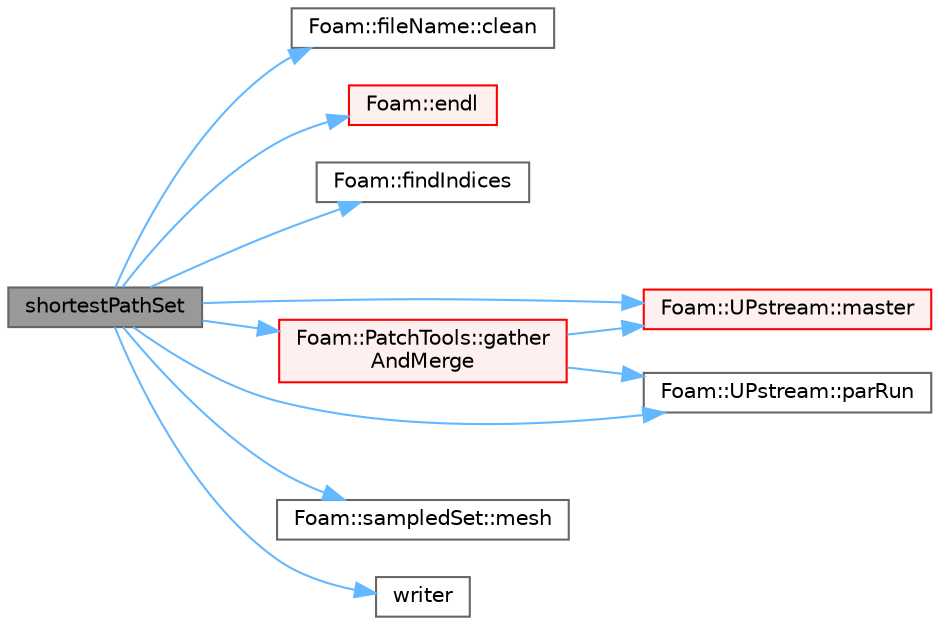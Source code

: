 digraph "shortestPathSet"
{
 // LATEX_PDF_SIZE
  bgcolor="transparent";
  edge [fontname=Helvetica,fontsize=10,labelfontname=Helvetica,labelfontsize=10];
  node [fontname=Helvetica,fontsize=10,shape=box,height=0.2,width=0.4];
  rankdir="LR";
  Node1 [id="Node000001",label="shortestPathSet",height=0.2,width=0.4,color="gray40", fillcolor="grey60", style="filled", fontcolor="black",tooltip=" "];
  Node1 -> Node2 [id="edge1_Node000001_Node000002",color="steelblue1",style="solid",tooltip=" "];
  Node2 [id="Node000002",label="Foam::fileName::clean",height=0.2,width=0.4,color="grey40", fillcolor="white", style="filled",URL="$classFoam_1_1fileName.html#a49d4ea7ed9d1903397ff9d6b06fc3875",tooltip=" "];
  Node1 -> Node3 [id="edge2_Node000001_Node000003",color="steelblue1",style="solid",tooltip=" "];
  Node3 [id="Node000003",label="Foam::endl",height=0.2,width=0.4,color="red", fillcolor="#FFF0F0", style="filled",URL="$namespaceFoam.html#a7d5eca45a323264dc5fe811500ebda47",tooltip=" "];
  Node1 -> Node7 [id="edge3_Node000001_Node000007",color="steelblue1",style="solid",tooltip=" "];
  Node7 [id="Node000007",label="Foam::findIndices",height=0.2,width=0.4,color="grey40", fillcolor="white", style="filled",URL="$namespaceFoam.html#adf49ef3802aef77dd09f4000affe1bd5",tooltip=" "];
  Node1 -> Node8 [id="edge4_Node000001_Node000008",color="steelblue1",style="solid",tooltip=" "];
  Node8 [id="Node000008",label="Foam::PatchTools::gather\lAndMerge",height=0.2,width=0.4,color="red", fillcolor="#FFF0F0", style="filled",URL="$classFoam_1_1PatchTools.html#a8695f134182627ad2bf982b50603b1b2",tooltip=" "];
  Node8 -> Node26 [id="edge5_Node000008_Node000026",color="steelblue1",style="solid",tooltip=" "];
  Node26 [id="Node000026",label="Foam::UPstream::master",height=0.2,width=0.4,color="red", fillcolor="#FFF0F0", style="filled",URL="$classFoam_1_1UPstream.html#a60159c36fcc2e247e0cb24b89914f1e4",tooltip=" "];
  Node8 -> Node29 [id="edge6_Node000008_Node000029",color="steelblue1",style="solid",tooltip=" "];
  Node29 [id="Node000029",label="Foam::UPstream::parRun",height=0.2,width=0.4,color="grey40", fillcolor="white", style="filled",URL="$classFoam_1_1UPstream.html#afb8def01c77f71ab69d0bf95b9fb0321",tooltip=" "];
  Node1 -> Node26 [id="edge7_Node000001_Node000026",color="steelblue1",style="solid",tooltip=" "];
  Node1 -> Node39 [id="edge8_Node000001_Node000039",color="steelblue1",style="solid",tooltip=" "];
  Node39 [id="Node000039",label="Foam::sampledSet::mesh",height=0.2,width=0.4,color="grey40", fillcolor="white", style="filled",URL="$classFoam_1_1sampledSet.html#ac59327cdc6721237c0fc87c615fc6de2",tooltip=" "];
  Node1 -> Node29 [id="edge9_Node000001_Node000029",color="steelblue1",style="solid",tooltip=" "];
  Node1 -> Node40 [id="edge10_Node000001_Node000040",color="steelblue1",style="solid",tooltip=" "];
  Node40 [id="Node000040",label="writer",height=0.2,width=0.4,color="grey40", fillcolor="white", style="filled",URL="$checkFaMesh_2faMeshWriteVTK_8H.html#a710e01d6eee60adac6cde283f277fcce",tooltip=" "];
}
